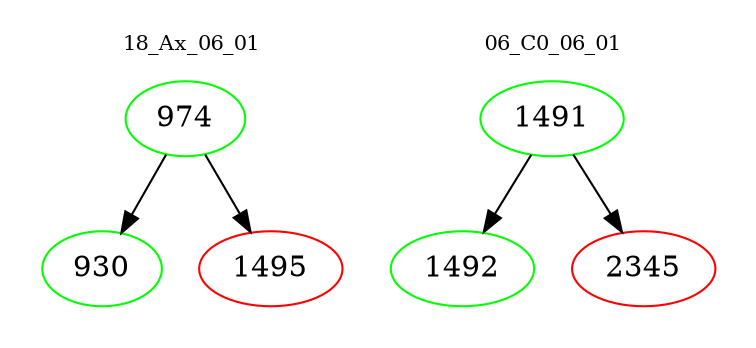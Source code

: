 digraph{
subgraph cluster_0 {
color = white
label = "18_Ax_06_01";
fontsize=10;
T0_974 [label="974", color="green"]
T0_974 -> T0_930 [color="black"]
T0_930 [label="930", color="green"]
T0_974 -> T0_1495 [color="black"]
T0_1495 [label="1495", color="red"]
}
subgraph cluster_1 {
color = white
label = "06_C0_06_01";
fontsize=10;
T1_1491 [label="1491", color="green"]
T1_1491 -> T1_1492 [color="black"]
T1_1492 [label="1492", color="green"]
T1_1491 -> T1_2345 [color="black"]
T1_2345 [label="2345", color="red"]
}
}
